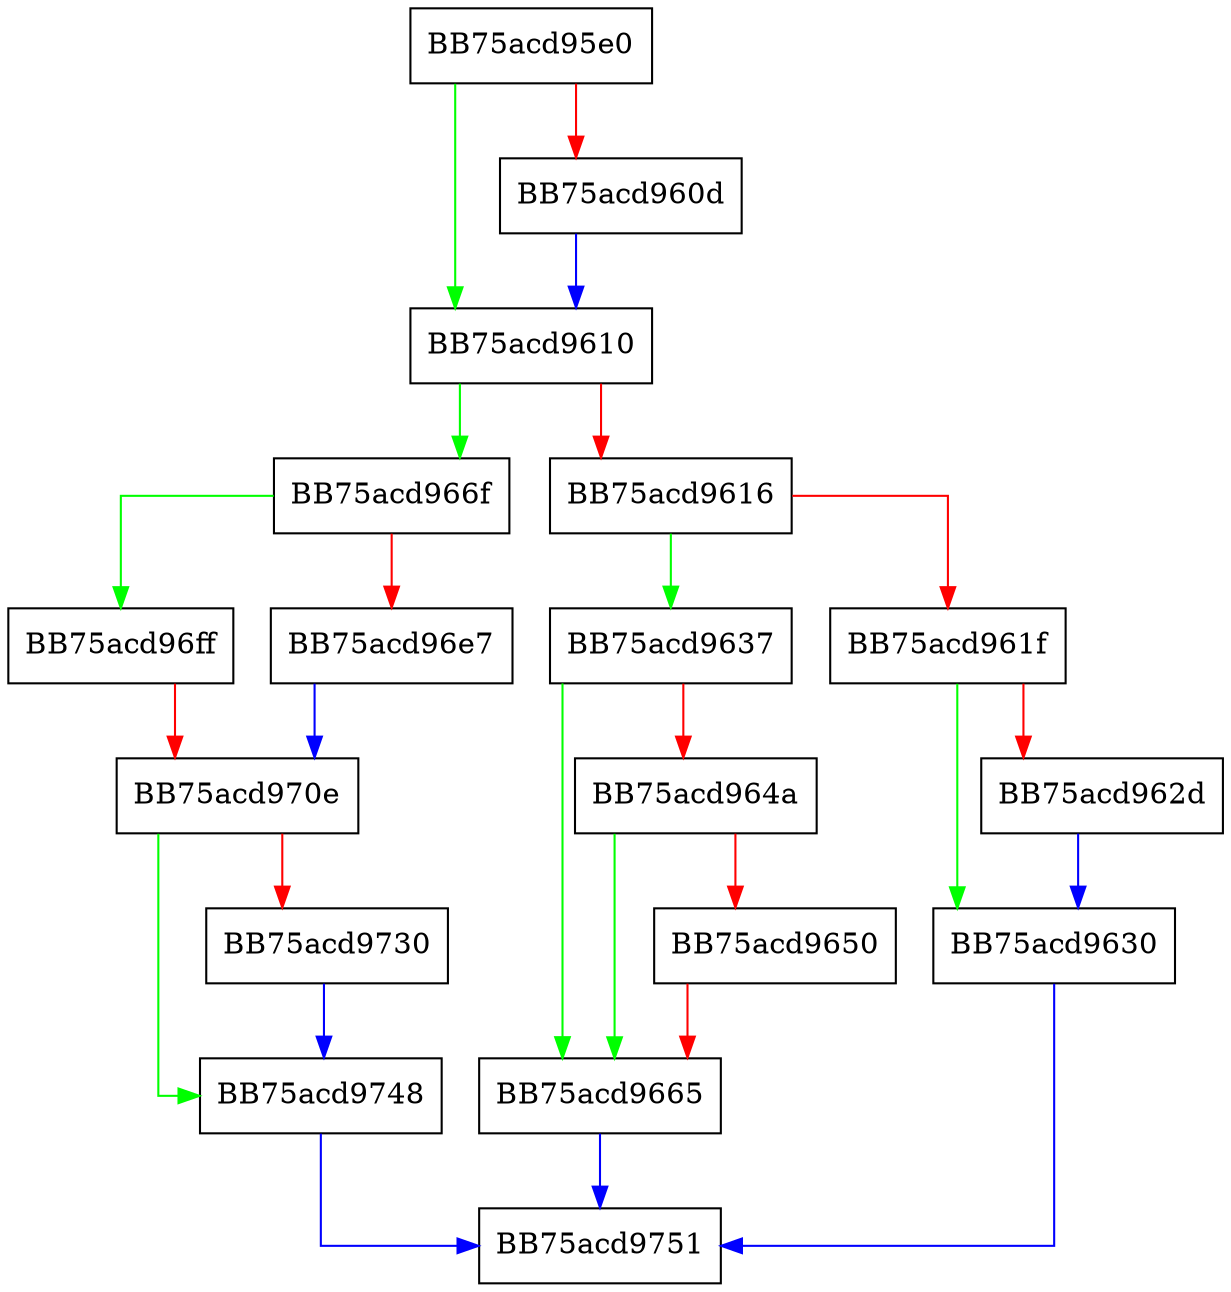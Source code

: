 digraph HandleContainer {
  node [shape="box"];
  graph [splines=ortho];
  BB75acd95e0 -> BB75acd9610 [color="green"];
  BB75acd95e0 -> BB75acd960d [color="red"];
  BB75acd960d -> BB75acd9610 [color="blue"];
  BB75acd9610 -> BB75acd966f [color="green"];
  BB75acd9610 -> BB75acd9616 [color="red"];
  BB75acd9616 -> BB75acd9637 [color="green"];
  BB75acd9616 -> BB75acd961f [color="red"];
  BB75acd961f -> BB75acd9630 [color="green"];
  BB75acd961f -> BB75acd962d [color="red"];
  BB75acd962d -> BB75acd9630 [color="blue"];
  BB75acd9630 -> BB75acd9751 [color="blue"];
  BB75acd9637 -> BB75acd9665 [color="green"];
  BB75acd9637 -> BB75acd964a [color="red"];
  BB75acd964a -> BB75acd9665 [color="green"];
  BB75acd964a -> BB75acd9650 [color="red"];
  BB75acd9650 -> BB75acd9665 [color="red"];
  BB75acd9665 -> BB75acd9751 [color="blue"];
  BB75acd966f -> BB75acd96ff [color="green"];
  BB75acd966f -> BB75acd96e7 [color="red"];
  BB75acd96e7 -> BB75acd970e [color="blue"];
  BB75acd96ff -> BB75acd970e [color="red"];
  BB75acd970e -> BB75acd9748 [color="green"];
  BB75acd970e -> BB75acd9730 [color="red"];
  BB75acd9730 -> BB75acd9748 [color="blue"];
  BB75acd9748 -> BB75acd9751 [color="blue"];
}